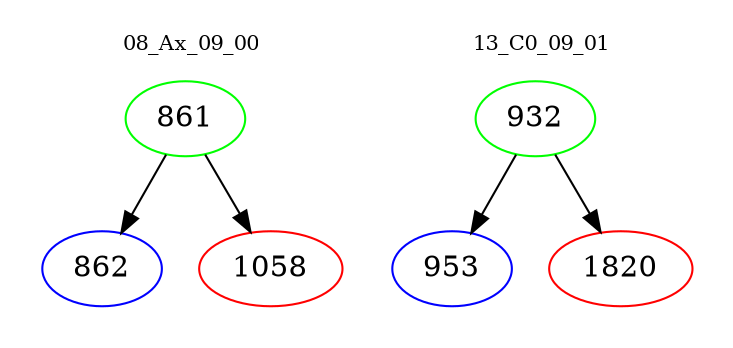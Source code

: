 digraph{
subgraph cluster_0 {
color = white
label = "08_Ax_09_00";
fontsize=10;
T0_861 [label="861", color="green"]
T0_861 -> T0_862 [color="black"]
T0_862 [label="862", color="blue"]
T0_861 -> T0_1058 [color="black"]
T0_1058 [label="1058", color="red"]
}
subgraph cluster_1 {
color = white
label = "13_C0_09_01";
fontsize=10;
T1_932 [label="932", color="green"]
T1_932 -> T1_953 [color="black"]
T1_953 [label="953", color="blue"]
T1_932 -> T1_1820 [color="black"]
T1_1820 [label="1820", color="red"]
}
}
